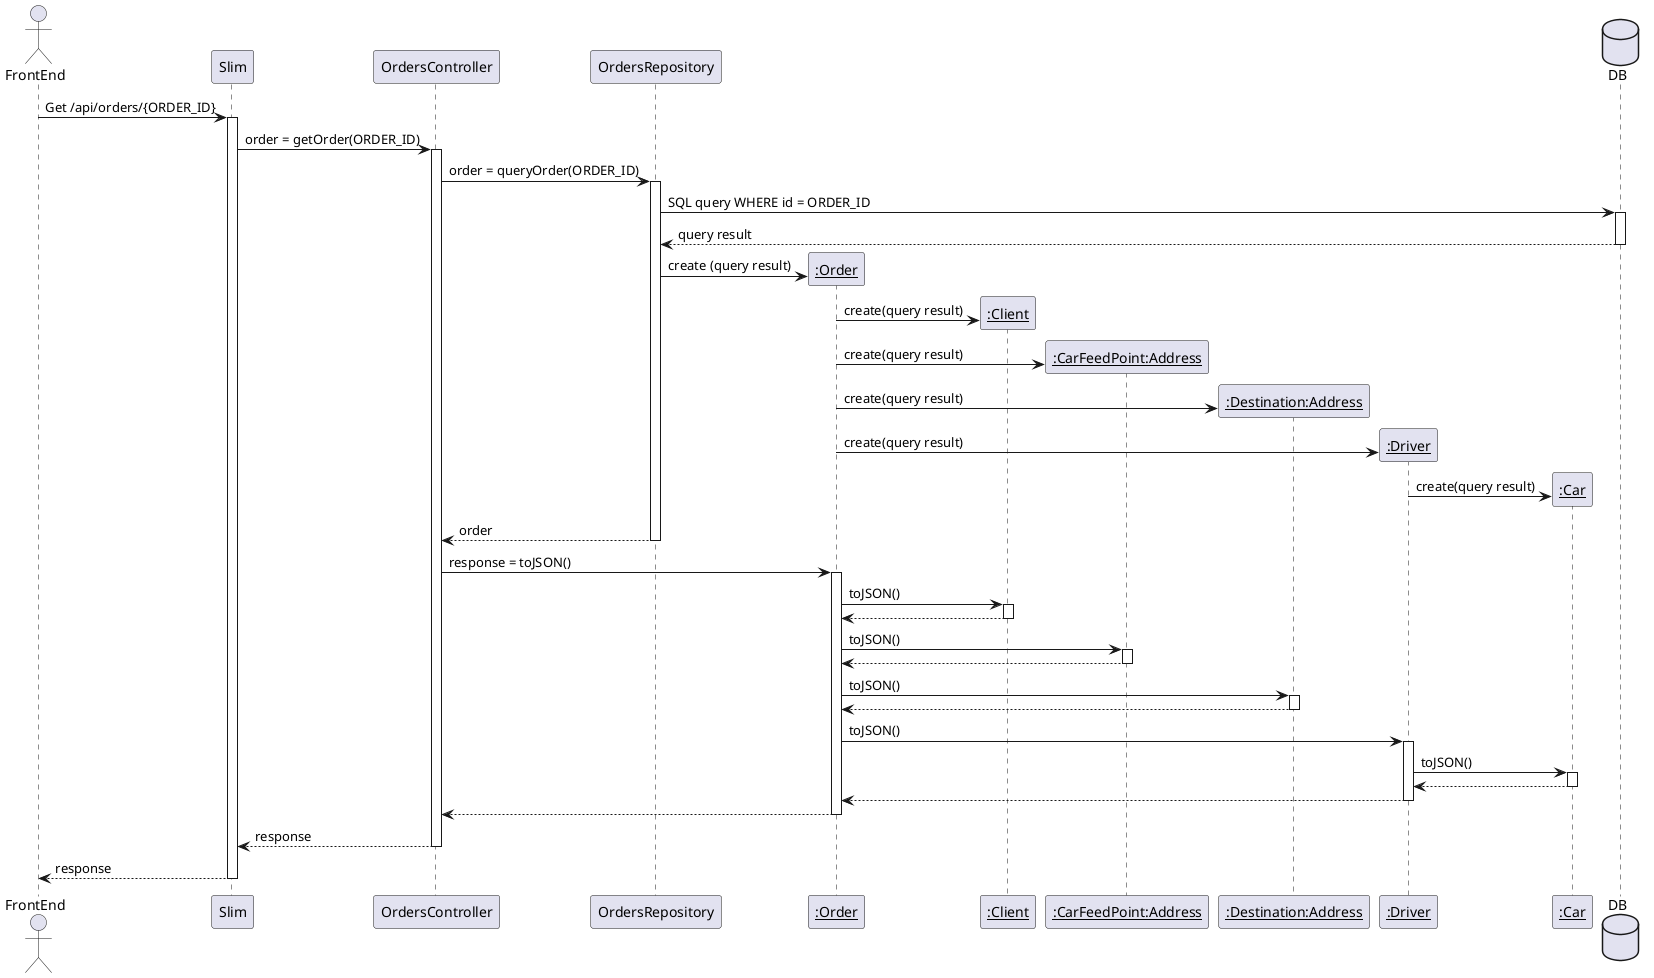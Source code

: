 http://www.plantuml.com/plantuml/uml/XLLDQrin4BphLuYSd8FntT2I9i_f1w5kxKEF3zLQYk1PUfNaG2ZzxzrgPNNZLV5HsfdHl9t1lalPn7mwJieSSeZwCGQVDzwg6Q_TmSt6PxsVtF7LnJPQYEa1eJ5C4yJES0TpI0ubNruDRyPnNG3ZUADD8h10F4mEVAuGEaYCYOy0zajmFg_VMHiXfShW8y4R86NdJNR1Nz3OHBAYUswcwT1pzC-0iYQRxoQ17kwLEgzLBz-MRUgrVWzPhypiLg7iQ_Lhknisk_7ZyFjl5ExPPA355ppoBfUE6eMgt-WVaCjqSTQuRHeoAw5JjNbcJFld2UBB5NKMjb12zU4UzVPVdqXBV_kmsMsqioX-Lco2Y5K8N_Oz4Jz2EarPMU0aTOZG3FLSq0H5Ad31nMuhlPQD-4YgvyRgabZV69NTNXNWpMjyTdcDJdriJ3fVDwq8I6R_Y-yiizF6MXYMYko6h1wB1P-RWq-0hSZXqtxxUN5PCoLZ4T2MO4MGLMQCGVfH2L6HC3-81oIydsZl5Lu3ZkLlTC4oUgbE8vbvzsFn6n5IzSItDOskBsAGfLvLP4TwnQW_bAmOWiOb2nP9xG-iJooQwWwyFHsdFm00

@startuml
actor FrontEnd
participant Slim
participant OrdersController
participant OrdersRepository
participant "__:Order__" as Order
participant "__:Client__" as Client
participant "__:CarFeedPoint:Address__" as CarFeedPoint
participant "__:Destination:Address__" as Destination
participant "__:Driver__" as Driver
participant "__:Car__" as Car
database DB

FrontEnd -> Slim : Get /api/orders/{ORDER_ID}
activate Slim
Slim -> OrdersController : order = getOrder(ORDER_ID)
activate OrdersController
OrdersController -> OrdersRepository : order = queryOrder(ORDER_ID)
activate OrdersRepository
OrdersRepository -> DB : SQL query WHERE id = ORDER_ID
activate DB
DB --> OrdersRepository : query result
deactivate DB

create Order
OrdersRepository -> Order : create (query result)
create Client
Order -> Client : create(query result)
create CarFeedPoint
Order -> CarFeedPoint : create(query result)
create Destination
Order -> Destination : create(query result)
create Driver
Order -> Driver : create(query result)
create Car
Driver -> Car : create(query result)

OrdersRepository --> OrdersController: order
deactivate OrdersRepository

OrdersController -> Order : response = toJSON()
activate Order

Order -> Client : toJSON()
activate Client
Client --> Order
deactivate Client

Order -> CarFeedPoint : toJSON()
activate CarFeedPoint
CarFeedPoint --> Order
deactivate CarFeedPoint

Order -> Destination : toJSON()
activate Destination
Destination --> Order
deactivate Destination

Order -> Driver : toJSON()
activate Driver
Driver -> Car : toJSON()
activate Car
Car --> Driver
deactivate Car
Driver --> Order
deactivate Driver

Order --> OrdersController
deactivate Order

OrdersController --> Slim : response
deactivate OrdersController
Slim --> FrontEnd : response
deactivate Slim
@enduml
